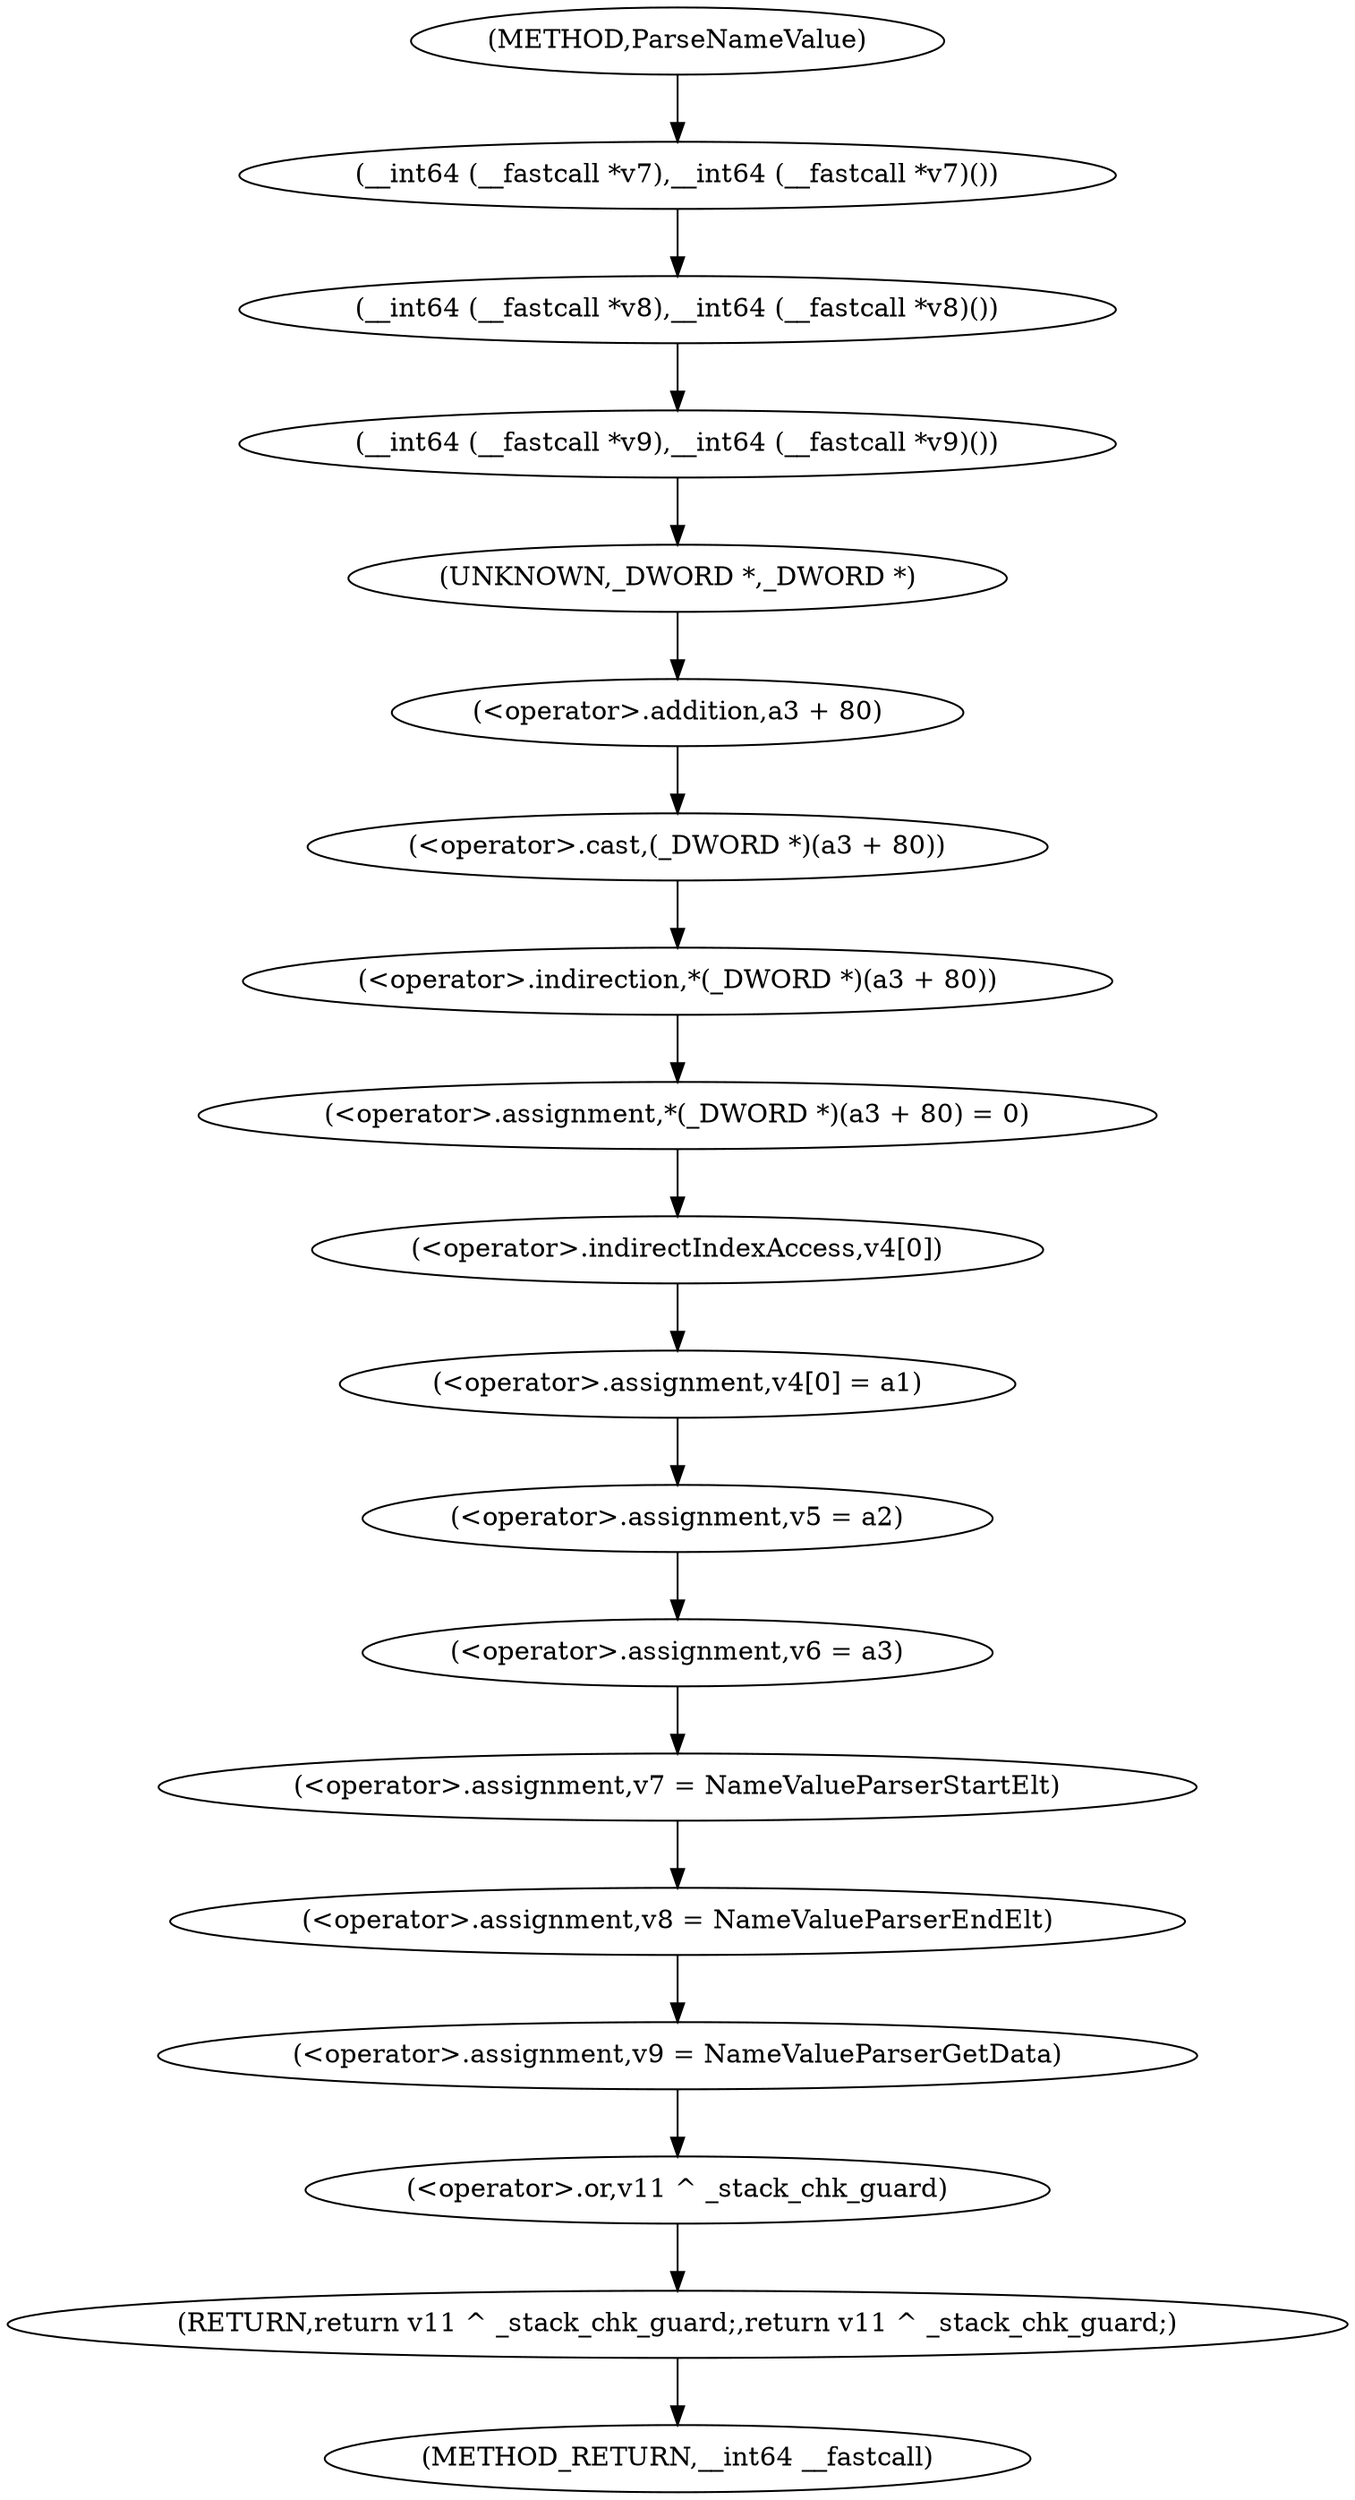 digraph ParseNameValue {  
"1000117" [label = "(__int64 (__fastcall *v7),__int64 (__fastcall *v7)())" ]
"1000118" [label = "(__int64 (__fastcall *v8),__int64 (__fastcall *v8)())" ]
"1000119" [label = "(__int64 (__fastcall *v9),__int64 (__fastcall *v9)())" ]
"1000124" [label = "(<operator>.assignment,*(_DWORD *)(a3 + 80) = 0)" ]
"1000125" [label = "(<operator>.indirection,*(_DWORD *)(a3 + 80))" ]
"1000126" [label = "(<operator>.cast,(_DWORD *)(a3 + 80))" ]
"1000127" [label = "(UNKNOWN,_DWORD *,_DWORD *)" ]
"1000128" [label = "(<operator>.addition,a3 + 80)" ]
"1000132" [label = "(<operator>.assignment,v4[0] = a1)" ]
"1000133" [label = "(<operator>.indirectIndexAccess,v4[0])" ]
"1000137" [label = "(<operator>.assignment,v5 = a2)" ]
"1000140" [label = "(<operator>.assignment,v6 = a3)" ]
"1000143" [label = "(<operator>.assignment,v7 = NameValueParserStartElt)" ]
"1000146" [label = "(<operator>.assignment,v8 = NameValueParserEndElt)" ]
"1000149" [label = "(<operator>.assignment,v9 = NameValueParserGetData)" ]
"1000153" [label = "(RETURN,return v11 ^ _stack_chk_guard;,return v11 ^ _stack_chk_guard;)" ]
"1000154" [label = "(<operator>.or,v11 ^ _stack_chk_guard)" ]
"1000109" [label = "(METHOD,ParseNameValue)" ]
"1000157" [label = "(METHOD_RETURN,__int64 __fastcall)" ]
  "1000117" -> "1000118" 
  "1000118" -> "1000119" 
  "1000119" -> "1000127" 
  "1000124" -> "1000133" 
  "1000125" -> "1000124" 
  "1000126" -> "1000125" 
  "1000127" -> "1000128" 
  "1000128" -> "1000126" 
  "1000132" -> "1000137" 
  "1000133" -> "1000132" 
  "1000137" -> "1000140" 
  "1000140" -> "1000143" 
  "1000143" -> "1000146" 
  "1000146" -> "1000149" 
  "1000149" -> "1000154" 
  "1000153" -> "1000157" 
  "1000154" -> "1000153" 
  "1000109" -> "1000117" 
}

